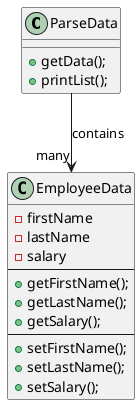 @startuml

class ParseData{

    +getData();
    +printList();

}

class EmployeeData{
    -firstName
    -lastName
    -salary
    --
    +getFirstName();
    +getLastName();
    +getSalary();
    --
    +setFirstName();
    +setLastName();
    +setSalary();
}

ParseData --> "many" EmployeeData : contains

@enduml